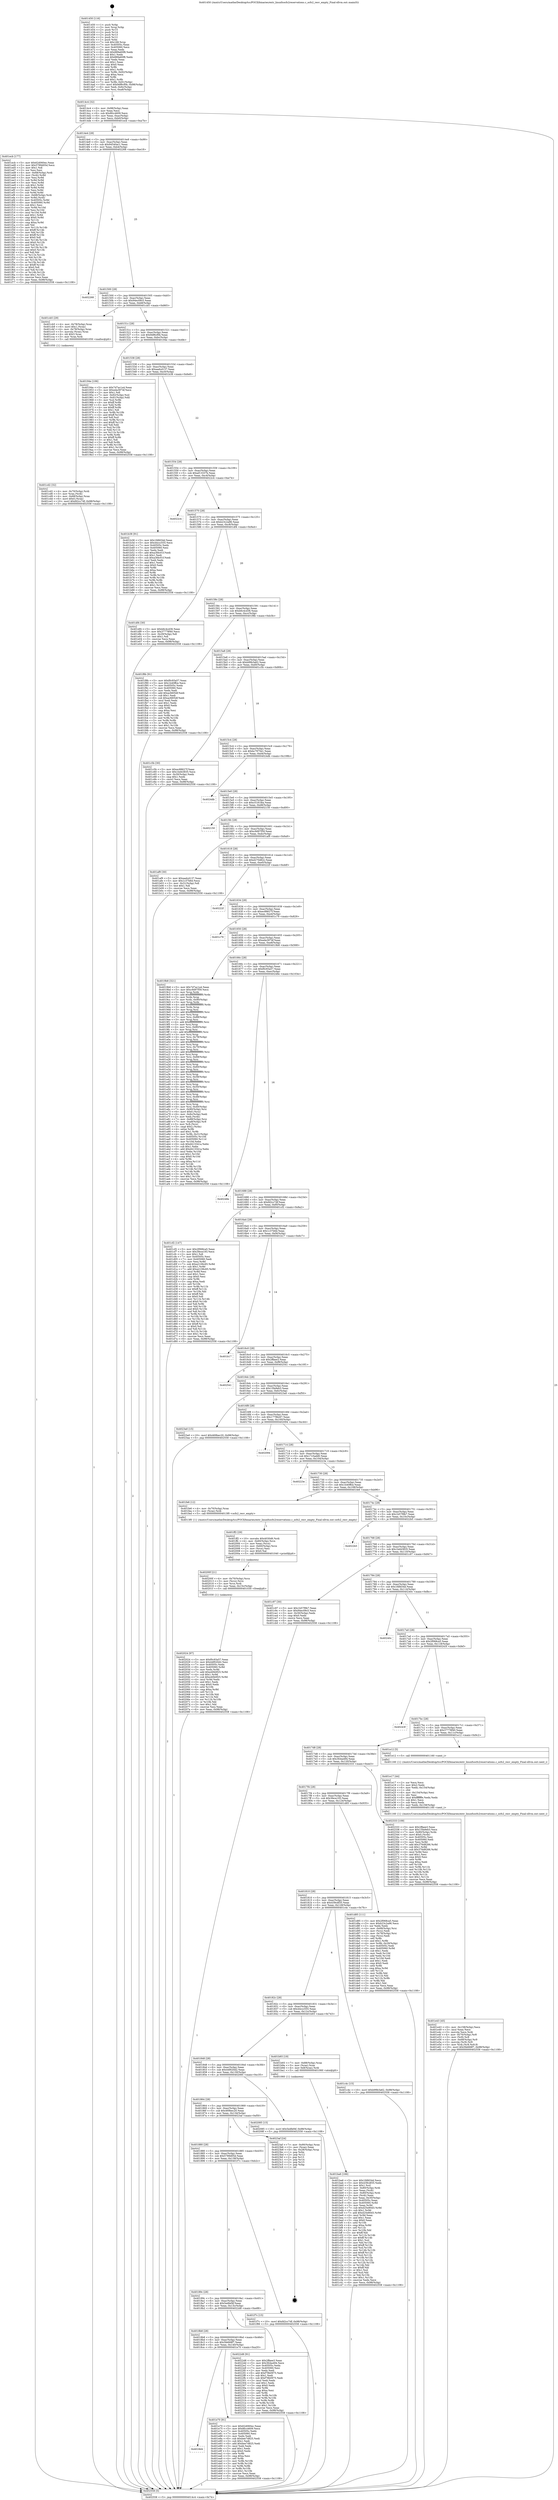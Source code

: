 digraph "0x401450" {
  label = "0x401450 (/mnt/c/Users/mathe/Desktop/tcc/POCII/binaries/extr_linuxfsocfs2reservations.c_ocfs2_resv_empty_Final-ollvm.out::main(0))"
  labelloc = "t"
  node[shape=record]

  Entry [label="",width=0.3,height=0.3,shape=circle,fillcolor=black,style=filled]
  "0x4014c4" [label="{
     0x4014c4 [32]\l
     | [instrs]\l
     &nbsp;&nbsp;0x4014c4 \<+6\>: mov -0x98(%rbp),%eax\l
     &nbsp;&nbsp;0x4014ca \<+2\>: mov %eax,%ecx\l
     &nbsp;&nbsp;0x4014cc \<+6\>: sub $0x8fcc4609,%ecx\l
     &nbsp;&nbsp;0x4014d2 \<+6\>: mov %eax,-0xac(%rbp)\l
     &nbsp;&nbsp;0x4014d8 \<+6\>: mov %ecx,-0xb0(%rbp)\l
     &nbsp;&nbsp;0x4014de \<+6\>: je 0000000000401ecb \<main+0xa7b\>\l
  }"]
  "0x401ecb" [label="{
     0x401ecb [177]\l
     | [instrs]\l
     &nbsp;&nbsp;0x401ecb \<+5\>: mov $0x62d060ec,%eax\l
     &nbsp;&nbsp;0x401ed0 \<+5\>: mov $0x5789d05d,%ecx\l
     &nbsp;&nbsp;0x401ed5 \<+2\>: mov $0x1,%dl\l
     &nbsp;&nbsp;0x401ed7 \<+2\>: xor %esi,%esi\l
     &nbsp;&nbsp;0x401ed9 \<+4\>: mov -0x68(%rbp),%rdi\l
     &nbsp;&nbsp;0x401edd \<+3\>: mov (%rdi),%r8d\l
     &nbsp;&nbsp;0x401ee0 \<+3\>: mov %esi,%r9d\l
     &nbsp;&nbsp;0x401ee3 \<+3\>: sub %r8d,%r9d\l
     &nbsp;&nbsp;0x401ee6 \<+3\>: mov %esi,%r8d\l
     &nbsp;&nbsp;0x401ee9 \<+4\>: sub $0x1,%r8d\l
     &nbsp;&nbsp;0x401eed \<+3\>: add %r8d,%r9d\l
     &nbsp;&nbsp;0x401ef0 \<+3\>: mov %esi,%r8d\l
     &nbsp;&nbsp;0x401ef3 \<+3\>: sub %r9d,%r8d\l
     &nbsp;&nbsp;0x401ef6 \<+4\>: mov -0x68(%rbp),%rdi\l
     &nbsp;&nbsp;0x401efa \<+3\>: mov %r8d,(%rdi)\l
     &nbsp;&nbsp;0x401efd \<+8\>: mov 0x40505c,%r8d\l
     &nbsp;&nbsp;0x401f05 \<+8\>: mov 0x405060,%r9d\l
     &nbsp;&nbsp;0x401f0d \<+3\>: sub $0x1,%esi\l
     &nbsp;&nbsp;0x401f10 \<+3\>: mov %r8d,%r10d\l
     &nbsp;&nbsp;0x401f13 \<+3\>: add %esi,%r10d\l
     &nbsp;&nbsp;0x401f16 \<+4\>: imul %r10d,%r8d\l
     &nbsp;&nbsp;0x401f1a \<+4\>: and $0x1,%r8d\l
     &nbsp;&nbsp;0x401f1e \<+4\>: cmp $0x0,%r8d\l
     &nbsp;&nbsp;0x401f22 \<+4\>: sete %r11b\l
     &nbsp;&nbsp;0x401f26 \<+4\>: cmp $0xa,%r9d\l
     &nbsp;&nbsp;0x401f2a \<+3\>: setl %bl\l
     &nbsp;&nbsp;0x401f2d \<+3\>: mov %r11b,%r14b\l
     &nbsp;&nbsp;0x401f30 \<+4\>: xor $0xff,%r14b\l
     &nbsp;&nbsp;0x401f34 \<+3\>: mov %bl,%r15b\l
     &nbsp;&nbsp;0x401f37 \<+4\>: xor $0xff,%r15b\l
     &nbsp;&nbsp;0x401f3b \<+3\>: xor $0x0,%dl\l
     &nbsp;&nbsp;0x401f3e \<+3\>: mov %r14b,%r12b\l
     &nbsp;&nbsp;0x401f41 \<+4\>: and $0x0,%r12b\l
     &nbsp;&nbsp;0x401f45 \<+3\>: and %dl,%r11b\l
     &nbsp;&nbsp;0x401f48 \<+3\>: mov %r15b,%r13b\l
     &nbsp;&nbsp;0x401f4b \<+4\>: and $0x0,%r13b\l
     &nbsp;&nbsp;0x401f4f \<+2\>: and %dl,%bl\l
     &nbsp;&nbsp;0x401f51 \<+3\>: or %r11b,%r12b\l
     &nbsp;&nbsp;0x401f54 \<+3\>: or %bl,%r13b\l
     &nbsp;&nbsp;0x401f57 \<+3\>: xor %r13b,%r12b\l
     &nbsp;&nbsp;0x401f5a \<+3\>: or %r15b,%r14b\l
     &nbsp;&nbsp;0x401f5d \<+4\>: xor $0xff,%r14b\l
     &nbsp;&nbsp;0x401f61 \<+3\>: or $0x0,%dl\l
     &nbsp;&nbsp;0x401f64 \<+3\>: and %dl,%r14b\l
     &nbsp;&nbsp;0x401f67 \<+3\>: or %r14b,%r12b\l
     &nbsp;&nbsp;0x401f6a \<+4\>: test $0x1,%r12b\l
     &nbsp;&nbsp;0x401f6e \<+3\>: cmovne %ecx,%eax\l
     &nbsp;&nbsp;0x401f71 \<+6\>: mov %eax,-0x98(%rbp)\l
     &nbsp;&nbsp;0x401f77 \<+5\>: jmp 0000000000402558 \<main+0x1108\>\l
  }"]
  "0x4014e4" [label="{
     0x4014e4 [28]\l
     | [instrs]\l
     &nbsp;&nbsp;0x4014e4 \<+5\>: jmp 00000000004014e9 \<main+0x99\>\l
     &nbsp;&nbsp;0x4014e9 \<+6\>: mov -0xac(%rbp),%eax\l
     &nbsp;&nbsp;0x4014ef \<+5\>: sub $0x94540ac1,%eax\l
     &nbsp;&nbsp;0x4014f4 \<+6\>: mov %eax,-0xb4(%rbp)\l
     &nbsp;&nbsp;0x4014fa \<+6\>: je 0000000000402268 \<main+0xe18\>\l
  }"]
  Exit [label="",width=0.3,height=0.3,shape=circle,fillcolor=black,style=filled,peripheries=2]
  "0x402268" [label="{
     0x402268\l
  }", style=dashed]
  "0x401500" [label="{
     0x401500 [28]\l
     | [instrs]\l
     &nbsp;&nbsp;0x401500 \<+5\>: jmp 0000000000401505 \<main+0xb5\>\l
     &nbsp;&nbsp;0x401505 \<+6\>: mov -0xac(%rbp),%eax\l
     &nbsp;&nbsp;0x40150b \<+5\>: sub $0x94ec09c5,%eax\l
     &nbsp;&nbsp;0x401510 \<+6\>: mov %eax,-0xb8(%rbp)\l
     &nbsp;&nbsp;0x401516 \<+6\>: je 0000000000401cb5 \<main+0x865\>\l
  }"]
  "0x402024" [label="{
     0x402024 [97]\l
     | [instrs]\l
     &nbsp;&nbsp;0x402024 \<+5\>: mov $0xf0c93a57,%eax\l
     &nbsp;&nbsp;0x402029 \<+5\>: mov $0x44f020d2,%esi\l
     &nbsp;&nbsp;0x40202e \<+7\>: mov 0x40505c,%edx\l
     &nbsp;&nbsp;0x402035 \<+8\>: mov 0x405060,%r8d\l
     &nbsp;&nbsp;0x40203d \<+3\>: mov %edx,%r9d\l
     &nbsp;&nbsp;0x402040 \<+7\>: add $0xe40b0f25,%r9d\l
     &nbsp;&nbsp;0x402047 \<+4\>: sub $0x1,%r9d\l
     &nbsp;&nbsp;0x40204b \<+7\>: sub $0xe40b0f25,%r9d\l
     &nbsp;&nbsp;0x402052 \<+4\>: imul %r9d,%edx\l
     &nbsp;&nbsp;0x402056 \<+3\>: and $0x1,%edx\l
     &nbsp;&nbsp;0x402059 \<+3\>: cmp $0x0,%edx\l
     &nbsp;&nbsp;0x40205c \<+4\>: sete %r10b\l
     &nbsp;&nbsp;0x402060 \<+4\>: cmp $0xa,%r8d\l
     &nbsp;&nbsp;0x402064 \<+4\>: setl %r11b\l
     &nbsp;&nbsp;0x402068 \<+3\>: mov %r10b,%bl\l
     &nbsp;&nbsp;0x40206b \<+3\>: and %r11b,%bl\l
     &nbsp;&nbsp;0x40206e \<+3\>: xor %r11b,%r10b\l
     &nbsp;&nbsp;0x402071 \<+3\>: or %r10b,%bl\l
     &nbsp;&nbsp;0x402074 \<+3\>: test $0x1,%bl\l
     &nbsp;&nbsp;0x402077 \<+3\>: cmovne %esi,%eax\l
     &nbsp;&nbsp;0x40207a \<+6\>: mov %eax,-0x98(%rbp)\l
     &nbsp;&nbsp;0x402080 \<+5\>: jmp 0000000000402558 \<main+0x1108\>\l
  }"]
  "0x401cb5" [label="{
     0x401cb5 [29]\l
     | [instrs]\l
     &nbsp;&nbsp;0x401cb5 \<+4\>: mov -0x78(%rbp),%rax\l
     &nbsp;&nbsp;0x401cb9 \<+6\>: movl $0x1,(%rax)\l
     &nbsp;&nbsp;0x401cbf \<+4\>: mov -0x78(%rbp),%rax\l
     &nbsp;&nbsp;0x401cc3 \<+3\>: movslq (%rax),%rax\l
     &nbsp;&nbsp;0x401cc6 \<+4\>: shl $0x3,%rax\l
     &nbsp;&nbsp;0x401cca \<+3\>: mov %rax,%rdi\l
     &nbsp;&nbsp;0x401ccd \<+5\>: call 0000000000401050 \<malloc@plt\>\l
     | [calls]\l
     &nbsp;&nbsp;0x401050 \{1\} (unknown)\l
  }"]
  "0x40151c" [label="{
     0x40151c [28]\l
     | [instrs]\l
     &nbsp;&nbsp;0x40151c \<+5\>: jmp 0000000000401521 \<main+0xd1\>\l
     &nbsp;&nbsp;0x401521 \<+6\>: mov -0xac(%rbp),%eax\l
     &nbsp;&nbsp;0x401527 \<+5\>: sub $0x9df6cf0b,%eax\l
     &nbsp;&nbsp;0x40152c \<+6\>: mov %eax,-0xbc(%rbp)\l
     &nbsp;&nbsp;0x401532 \<+6\>: je 000000000040194e \<main+0x4fe\>\l
  }"]
  "0x40200f" [label="{
     0x40200f [21]\l
     | [instrs]\l
     &nbsp;&nbsp;0x40200f \<+4\>: mov -0x70(%rbp),%rcx\l
     &nbsp;&nbsp;0x402013 \<+3\>: mov (%rcx),%rcx\l
     &nbsp;&nbsp;0x402016 \<+3\>: mov %rcx,%rdi\l
     &nbsp;&nbsp;0x402019 \<+6\>: mov %eax,-0x15c(%rbp)\l
     &nbsp;&nbsp;0x40201f \<+5\>: call 0000000000401030 \<free@plt\>\l
     | [calls]\l
     &nbsp;&nbsp;0x401030 \{1\} (unknown)\l
  }"]
  "0x40194e" [label="{
     0x40194e [106]\l
     | [instrs]\l
     &nbsp;&nbsp;0x40194e \<+5\>: mov $0x7d7ac1a4,%eax\l
     &nbsp;&nbsp;0x401953 \<+5\>: mov $0xeda3974f,%ecx\l
     &nbsp;&nbsp;0x401958 \<+2\>: mov $0x1,%dl\l
     &nbsp;&nbsp;0x40195a \<+7\>: mov -0x92(%rbp),%sil\l
     &nbsp;&nbsp;0x401961 \<+7\>: mov -0x91(%rbp),%dil\l
     &nbsp;&nbsp;0x401968 \<+3\>: mov %sil,%r8b\l
     &nbsp;&nbsp;0x40196b \<+4\>: xor $0xff,%r8b\l
     &nbsp;&nbsp;0x40196f \<+3\>: mov %dil,%r9b\l
     &nbsp;&nbsp;0x401972 \<+4\>: xor $0xff,%r9b\l
     &nbsp;&nbsp;0x401976 \<+3\>: xor $0x1,%dl\l
     &nbsp;&nbsp;0x401979 \<+3\>: mov %r8b,%r10b\l
     &nbsp;&nbsp;0x40197c \<+4\>: and $0xff,%r10b\l
     &nbsp;&nbsp;0x401980 \<+3\>: and %dl,%sil\l
     &nbsp;&nbsp;0x401983 \<+3\>: mov %r9b,%r11b\l
     &nbsp;&nbsp;0x401986 \<+4\>: and $0xff,%r11b\l
     &nbsp;&nbsp;0x40198a \<+3\>: and %dl,%dil\l
     &nbsp;&nbsp;0x40198d \<+3\>: or %sil,%r10b\l
     &nbsp;&nbsp;0x401990 \<+3\>: or %dil,%r11b\l
     &nbsp;&nbsp;0x401993 \<+3\>: xor %r11b,%r10b\l
     &nbsp;&nbsp;0x401996 \<+3\>: or %r9b,%r8b\l
     &nbsp;&nbsp;0x401999 \<+4\>: xor $0xff,%r8b\l
     &nbsp;&nbsp;0x40199d \<+3\>: or $0x1,%dl\l
     &nbsp;&nbsp;0x4019a0 \<+3\>: and %dl,%r8b\l
     &nbsp;&nbsp;0x4019a3 \<+3\>: or %r8b,%r10b\l
     &nbsp;&nbsp;0x4019a6 \<+4\>: test $0x1,%r10b\l
     &nbsp;&nbsp;0x4019aa \<+3\>: cmovne %ecx,%eax\l
     &nbsp;&nbsp;0x4019ad \<+6\>: mov %eax,-0x98(%rbp)\l
     &nbsp;&nbsp;0x4019b3 \<+5\>: jmp 0000000000402558 \<main+0x1108\>\l
  }"]
  "0x401538" [label="{
     0x401538 [28]\l
     | [instrs]\l
     &nbsp;&nbsp;0x401538 \<+5\>: jmp 000000000040153d \<main+0xed\>\l
     &nbsp;&nbsp;0x40153d \<+6\>: mov -0xac(%rbp),%eax\l
     &nbsp;&nbsp;0x401543 \<+5\>: sub $0xaadcd137,%eax\l
     &nbsp;&nbsp;0x401548 \<+6\>: mov %eax,-0xc0(%rbp)\l
     &nbsp;&nbsp;0x40154e \<+6\>: je 0000000000401b38 \<main+0x6e8\>\l
  }"]
  "0x402558" [label="{
     0x402558 [5]\l
     | [instrs]\l
     &nbsp;&nbsp;0x402558 \<+5\>: jmp 00000000004014c4 \<main+0x74\>\l
  }"]
  "0x401450" [label="{
     0x401450 [116]\l
     | [instrs]\l
     &nbsp;&nbsp;0x401450 \<+1\>: push %rbp\l
     &nbsp;&nbsp;0x401451 \<+3\>: mov %rsp,%rbp\l
     &nbsp;&nbsp;0x401454 \<+2\>: push %r15\l
     &nbsp;&nbsp;0x401456 \<+2\>: push %r14\l
     &nbsp;&nbsp;0x401458 \<+2\>: push %r13\l
     &nbsp;&nbsp;0x40145a \<+2\>: push %r12\l
     &nbsp;&nbsp;0x40145c \<+1\>: push %rbx\l
     &nbsp;&nbsp;0x40145d \<+7\>: sub $0x168,%rsp\l
     &nbsp;&nbsp;0x401464 \<+7\>: mov 0x40505c,%eax\l
     &nbsp;&nbsp;0x40146b \<+7\>: mov 0x405060,%ecx\l
     &nbsp;&nbsp;0x401472 \<+2\>: mov %eax,%edx\l
     &nbsp;&nbsp;0x401474 \<+6\>: add $0x889a60f8,%edx\l
     &nbsp;&nbsp;0x40147a \<+3\>: sub $0x1,%edx\l
     &nbsp;&nbsp;0x40147d \<+6\>: sub $0x889a60f8,%edx\l
     &nbsp;&nbsp;0x401483 \<+3\>: imul %edx,%eax\l
     &nbsp;&nbsp;0x401486 \<+3\>: and $0x1,%eax\l
     &nbsp;&nbsp;0x401489 \<+3\>: cmp $0x0,%eax\l
     &nbsp;&nbsp;0x40148c \<+4\>: sete %r8b\l
     &nbsp;&nbsp;0x401490 \<+4\>: and $0x1,%r8b\l
     &nbsp;&nbsp;0x401494 \<+7\>: mov %r8b,-0x92(%rbp)\l
     &nbsp;&nbsp;0x40149b \<+3\>: cmp $0xa,%ecx\l
     &nbsp;&nbsp;0x40149e \<+4\>: setl %r8b\l
     &nbsp;&nbsp;0x4014a2 \<+4\>: and $0x1,%r8b\l
     &nbsp;&nbsp;0x4014a6 \<+7\>: mov %r8b,-0x91(%rbp)\l
     &nbsp;&nbsp;0x4014ad \<+10\>: movl $0x9df6cf0b,-0x98(%rbp)\l
     &nbsp;&nbsp;0x4014b7 \<+6\>: mov %edi,-0x9c(%rbp)\l
     &nbsp;&nbsp;0x4014bd \<+7\>: mov %rsi,-0xa8(%rbp)\l
  }"]
  "0x401ff2" [label="{
     0x401ff2 [29]\l
     | [instrs]\l
     &nbsp;&nbsp;0x401ff2 \<+10\>: movabs $0x4030d6,%rdi\l
     &nbsp;&nbsp;0x401ffc \<+4\>: mov -0x60(%rbp),%rcx\l
     &nbsp;&nbsp;0x402000 \<+2\>: mov %eax,(%rcx)\l
     &nbsp;&nbsp;0x402002 \<+4\>: mov -0x60(%rbp),%rcx\l
     &nbsp;&nbsp;0x402006 \<+2\>: mov (%rcx),%esi\l
     &nbsp;&nbsp;0x402008 \<+2\>: mov $0x0,%al\l
     &nbsp;&nbsp;0x40200a \<+5\>: call 0000000000401040 \<printf@plt\>\l
     | [calls]\l
     &nbsp;&nbsp;0x401040 \{1\} (unknown)\l
  }"]
  "0x401b38" [label="{
     0x401b38 [91]\l
     | [instrs]\l
     &nbsp;&nbsp;0x401b38 \<+5\>: mov $0x1fdfd34d,%eax\l
     &nbsp;&nbsp;0x401b3d \<+5\>: mov $0x44ccc555,%ecx\l
     &nbsp;&nbsp;0x401b42 \<+7\>: mov 0x40505c,%edx\l
     &nbsp;&nbsp;0x401b49 \<+7\>: mov 0x405060,%esi\l
     &nbsp;&nbsp;0x401b50 \<+2\>: mov %edx,%edi\l
     &nbsp;&nbsp;0x401b52 \<+6\>: add $0xa3fdc01f,%edi\l
     &nbsp;&nbsp;0x401b58 \<+3\>: sub $0x1,%edi\l
     &nbsp;&nbsp;0x401b5b \<+6\>: sub $0xa3fdc01f,%edi\l
     &nbsp;&nbsp;0x401b61 \<+3\>: imul %edi,%edx\l
     &nbsp;&nbsp;0x401b64 \<+3\>: and $0x1,%edx\l
     &nbsp;&nbsp;0x401b67 \<+3\>: cmp $0x0,%edx\l
     &nbsp;&nbsp;0x401b6a \<+4\>: sete %r8b\l
     &nbsp;&nbsp;0x401b6e \<+3\>: cmp $0xa,%esi\l
     &nbsp;&nbsp;0x401b71 \<+4\>: setl %r9b\l
     &nbsp;&nbsp;0x401b75 \<+3\>: mov %r8b,%r10b\l
     &nbsp;&nbsp;0x401b78 \<+3\>: and %r9b,%r10b\l
     &nbsp;&nbsp;0x401b7b \<+3\>: xor %r9b,%r8b\l
     &nbsp;&nbsp;0x401b7e \<+3\>: or %r8b,%r10b\l
     &nbsp;&nbsp;0x401b81 \<+4\>: test $0x1,%r10b\l
     &nbsp;&nbsp;0x401b85 \<+3\>: cmovne %ecx,%eax\l
     &nbsp;&nbsp;0x401b88 \<+6\>: mov %eax,-0x98(%rbp)\l
     &nbsp;&nbsp;0x401b8e \<+5\>: jmp 0000000000402558 \<main+0x1108\>\l
  }"]
  "0x401554" [label="{
     0x401554 [28]\l
     | [instrs]\l
     &nbsp;&nbsp;0x401554 \<+5\>: jmp 0000000000401559 \<main+0x109\>\l
     &nbsp;&nbsp;0x401559 \<+6\>: mov -0xac(%rbp),%eax\l
     &nbsp;&nbsp;0x40155f \<+5\>: sub $0xaf13337b,%eax\l
     &nbsp;&nbsp;0x401564 \<+6\>: mov %eax,-0xc4(%rbp)\l
     &nbsp;&nbsp;0x40156a \<+6\>: je 00000000004022c4 \<main+0xe74\>\l
  }"]
  "0x4018d4" [label="{
     0x4018d4\l
  }", style=dashed]
  "0x4022c4" [label="{
     0x4022c4\l
  }", style=dashed]
  "0x401570" [label="{
     0x401570 [28]\l
     | [instrs]\l
     &nbsp;&nbsp;0x401570 \<+5\>: jmp 0000000000401575 \<main+0x125\>\l
     &nbsp;&nbsp;0x401575 \<+6\>: mov -0xac(%rbp),%eax\l
     &nbsp;&nbsp;0x40157b \<+5\>: sub $0xb23c2a96,%eax\l
     &nbsp;&nbsp;0x401580 \<+6\>: mov %eax,-0xc8(%rbp)\l
     &nbsp;&nbsp;0x401586 \<+6\>: je 0000000000401df4 \<main+0x9a4\>\l
  }"]
  "0x401e70" [label="{
     0x401e70 [91]\l
     | [instrs]\l
     &nbsp;&nbsp;0x401e70 \<+5\>: mov $0x62d060ec,%eax\l
     &nbsp;&nbsp;0x401e75 \<+5\>: mov $0x8fcc4609,%ecx\l
     &nbsp;&nbsp;0x401e7a \<+7\>: mov 0x40505c,%edx\l
     &nbsp;&nbsp;0x401e81 \<+7\>: mov 0x405060,%esi\l
     &nbsp;&nbsp;0x401e88 \<+2\>: mov %edx,%edi\l
     &nbsp;&nbsp;0x401e8a \<+6\>: sub $0xbee7d825,%edi\l
     &nbsp;&nbsp;0x401e90 \<+3\>: sub $0x1,%edi\l
     &nbsp;&nbsp;0x401e93 \<+6\>: add $0xbee7d825,%edi\l
     &nbsp;&nbsp;0x401e99 \<+3\>: imul %edi,%edx\l
     &nbsp;&nbsp;0x401e9c \<+3\>: and $0x1,%edx\l
     &nbsp;&nbsp;0x401e9f \<+3\>: cmp $0x0,%edx\l
     &nbsp;&nbsp;0x401ea2 \<+4\>: sete %r8b\l
     &nbsp;&nbsp;0x401ea6 \<+3\>: cmp $0xa,%esi\l
     &nbsp;&nbsp;0x401ea9 \<+4\>: setl %r9b\l
     &nbsp;&nbsp;0x401ead \<+3\>: mov %r8b,%r10b\l
     &nbsp;&nbsp;0x401eb0 \<+3\>: and %r9b,%r10b\l
     &nbsp;&nbsp;0x401eb3 \<+3\>: xor %r9b,%r8b\l
     &nbsp;&nbsp;0x401eb6 \<+3\>: or %r8b,%r10b\l
     &nbsp;&nbsp;0x401eb9 \<+4\>: test $0x1,%r10b\l
     &nbsp;&nbsp;0x401ebd \<+3\>: cmovne %ecx,%eax\l
     &nbsp;&nbsp;0x401ec0 \<+6\>: mov %eax,-0x98(%rbp)\l
     &nbsp;&nbsp;0x401ec6 \<+5\>: jmp 0000000000402558 \<main+0x1108\>\l
  }"]
  "0x401df4" [label="{
     0x401df4 [30]\l
     | [instrs]\l
     &nbsp;&nbsp;0x401df4 \<+5\>: mov $0xb6c4cd36,%eax\l
     &nbsp;&nbsp;0x401df9 \<+5\>: mov $0x37778f40,%ecx\l
     &nbsp;&nbsp;0x401dfe \<+3\>: mov -0x29(%rbp),%dl\l
     &nbsp;&nbsp;0x401e01 \<+3\>: test $0x1,%dl\l
     &nbsp;&nbsp;0x401e04 \<+3\>: cmovne %ecx,%eax\l
     &nbsp;&nbsp;0x401e07 \<+6\>: mov %eax,-0x98(%rbp)\l
     &nbsp;&nbsp;0x401e0d \<+5\>: jmp 0000000000402558 \<main+0x1108\>\l
  }"]
  "0x40158c" [label="{
     0x40158c [28]\l
     | [instrs]\l
     &nbsp;&nbsp;0x40158c \<+5\>: jmp 0000000000401591 \<main+0x141\>\l
     &nbsp;&nbsp;0x401591 \<+6\>: mov -0xac(%rbp),%eax\l
     &nbsp;&nbsp;0x401597 \<+5\>: sub $0xb6c4cd36,%eax\l
     &nbsp;&nbsp;0x40159c \<+6\>: mov %eax,-0xcc(%rbp)\l
     &nbsp;&nbsp;0x4015a2 \<+6\>: je 0000000000401f8b \<main+0xb3b\>\l
  }"]
  "0x4018b8" [label="{
     0x4018b8 [28]\l
     | [instrs]\l
     &nbsp;&nbsp;0x4018b8 \<+5\>: jmp 00000000004018bd \<main+0x46d\>\l
     &nbsp;&nbsp;0x4018bd \<+6\>: mov -0xac(%rbp),%eax\l
     &nbsp;&nbsp;0x4018c3 \<+5\>: sub $0x5fe668f7,%eax\l
     &nbsp;&nbsp;0x4018c8 \<+6\>: mov %eax,-0x140(%rbp)\l
     &nbsp;&nbsp;0x4018ce \<+6\>: je 0000000000401e70 \<main+0xa20\>\l
  }"]
  "0x401f8b" [label="{
     0x401f8b [91]\l
     | [instrs]\l
     &nbsp;&nbsp;0x401f8b \<+5\>: mov $0xf0c93a57,%eax\l
     &nbsp;&nbsp;0x401f90 \<+5\>: mov $0x1b40ffce,%ecx\l
     &nbsp;&nbsp;0x401f95 \<+7\>: mov 0x40505c,%edx\l
     &nbsp;&nbsp;0x401f9c \<+7\>: mov 0x405060,%esi\l
     &nbsp;&nbsp;0x401fa3 \<+2\>: mov %edx,%edi\l
     &nbsp;&nbsp;0x401fa5 \<+6\>: add $0xacfd05df,%edi\l
     &nbsp;&nbsp;0x401fab \<+3\>: sub $0x1,%edi\l
     &nbsp;&nbsp;0x401fae \<+6\>: sub $0xacfd05df,%edi\l
     &nbsp;&nbsp;0x401fb4 \<+3\>: imul %edi,%edx\l
     &nbsp;&nbsp;0x401fb7 \<+3\>: and $0x1,%edx\l
     &nbsp;&nbsp;0x401fba \<+3\>: cmp $0x0,%edx\l
     &nbsp;&nbsp;0x401fbd \<+4\>: sete %r8b\l
     &nbsp;&nbsp;0x401fc1 \<+3\>: cmp $0xa,%esi\l
     &nbsp;&nbsp;0x401fc4 \<+4\>: setl %r9b\l
     &nbsp;&nbsp;0x401fc8 \<+3\>: mov %r8b,%r10b\l
     &nbsp;&nbsp;0x401fcb \<+3\>: and %r9b,%r10b\l
     &nbsp;&nbsp;0x401fce \<+3\>: xor %r9b,%r8b\l
     &nbsp;&nbsp;0x401fd1 \<+3\>: or %r8b,%r10b\l
     &nbsp;&nbsp;0x401fd4 \<+4\>: test $0x1,%r10b\l
     &nbsp;&nbsp;0x401fd8 \<+3\>: cmovne %ecx,%eax\l
     &nbsp;&nbsp;0x401fdb \<+6\>: mov %eax,-0x98(%rbp)\l
     &nbsp;&nbsp;0x401fe1 \<+5\>: jmp 0000000000402558 \<main+0x1108\>\l
  }"]
  "0x4015a8" [label="{
     0x4015a8 [28]\l
     | [instrs]\l
     &nbsp;&nbsp;0x4015a8 \<+5\>: jmp 00000000004015ad \<main+0x15d\>\l
     &nbsp;&nbsp;0x4015ad \<+6\>: mov -0xac(%rbp),%eax\l
     &nbsp;&nbsp;0x4015b3 \<+5\>: sub $0xb99b3a62,%eax\l
     &nbsp;&nbsp;0x4015b8 \<+6\>: mov %eax,-0xd0(%rbp)\l
     &nbsp;&nbsp;0x4015be \<+6\>: je 0000000000401c5b \<main+0x80b\>\l
  }"]
  "0x4022d8" [label="{
     0x4022d8 [91]\l
     | [instrs]\l
     &nbsp;&nbsp;0x4022d8 \<+5\>: mov $0x2ffaee3,%eax\l
     &nbsp;&nbsp;0x4022dd \<+5\>: mov $0x3fcba494,%ecx\l
     &nbsp;&nbsp;0x4022e2 \<+7\>: mov 0x40505c,%edx\l
     &nbsp;&nbsp;0x4022e9 \<+7\>: mov 0x405060,%esi\l
     &nbsp;&nbsp;0x4022f0 \<+2\>: mov %edx,%edi\l
     &nbsp;&nbsp;0x4022f2 \<+6\>: add $0xf78b0975,%edi\l
     &nbsp;&nbsp;0x4022f8 \<+3\>: sub $0x1,%edi\l
     &nbsp;&nbsp;0x4022fb \<+6\>: sub $0xf78b0975,%edi\l
     &nbsp;&nbsp;0x402301 \<+3\>: imul %edi,%edx\l
     &nbsp;&nbsp;0x402304 \<+3\>: and $0x1,%edx\l
     &nbsp;&nbsp;0x402307 \<+3\>: cmp $0x0,%edx\l
     &nbsp;&nbsp;0x40230a \<+4\>: sete %r8b\l
     &nbsp;&nbsp;0x40230e \<+3\>: cmp $0xa,%esi\l
     &nbsp;&nbsp;0x402311 \<+4\>: setl %r9b\l
     &nbsp;&nbsp;0x402315 \<+3\>: mov %r8b,%r10b\l
     &nbsp;&nbsp;0x402318 \<+3\>: and %r9b,%r10b\l
     &nbsp;&nbsp;0x40231b \<+3\>: xor %r9b,%r8b\l
     &nbsp;&nbsp;0x40231e \<+3\>: or %r8b,%r10b\l
     &nbsp;&nbsp;0x402321 \<+4\>: test $0x1,%r10b\l
     &nbsp;&nbsp;0x402325 \<+3\>: cmovne %ecx,%eax\l
     &nbsp;&nbsp;0x402328 \<+6\>: mov %eax,-0x98(%rbp)\l
     &nbsp;&nbsp;0x40232e \<+5\>: jmp 0000000000402558 \<main+0x1108\>\l
  }"]
  "0x401c5b" [label="{
     0x401c5b [30]\l
     | [instrs]\l
     &nbsp;&nbsp;0x401c5b \<+5\>: mov $0xec88627f,%eax\l
     &nbsp;&nbsp;0x401c60 \<+5\>: mov $0x1bd43835,%ecx\l
     &nbsp;&nbsp;0x401c65 \<+3\>: mov -0x30(%rbp),%edx\l
     &nbsp;&nbsp;0x401c68 \<+3\>: cmp $0x1,%edx\l
     &nbsp;&nbsp;0x401c6b \<+3\>: cmovl %ecx,%eax\l
     &nbsp;&nbsp;0x401c6e \<+6\>: mov %eax,-0x98(%rbp)\l
     &nbsp;&nbsp;0x401c74 \<+5\>: jmp 0000000000402558 \<main+0x1108\>\l
  }"]
  "0x4015c4" [label="{
     0x4015c4 [28]\l
     | [instrs]\l
     &nbsp;&nbsp;0x4015c4 \<+5\>: jmp 00000000004015c9 \<main+0x179\>\l
     &nbsp;&nbsp;0x4015c9 \<+6\>: mov -0xac(%rbp),%eax\l
     &nbsp;&nbsp;0x4015cf \<+5\>: sub $0xbc7975e1,%eax\l
     &nbsp;&nbsp;0x4015d4 \<+6\>: mov %eax,-0xd4(%rbp)\l
     &nbsp;&nbsp;0x4015da \<+6\>: je 00000000004024db \<main+0x108b\>\l
  }"]
  "0x40189c" [label="{
     0x40189c [28]\l
     | [instrs]\l
     &nbsp;&nbsp;0x40189c \<+5\>: jmp 00000000004018a1 \<main+0x451\>\l
     &nbsp;&nbsp;0x4018a1 \<+6\>: mov -0xac(%rbp),%eax\l
     &nbsp;&nbsp;0x4018a7 \<+5\>: sub $0x5edfef4f,%eax\l
     &nbsp;&nbsp;0x4018ac \<+6\>: mov %eax,-0x13c(%rbp)\l
     &nbsp;&nbsp;0x4018b2 \<+6\>: je 00000000004022d8 \<main+0xe88\>\l
  }"]
  "0x4024db" [label="{
     0x4024db\l
  }", style=dashed]
  "0x4015e0" [label="{
     0x4015e0 [28]\l
     | [instrs]\l
     &nbsp;&nbsp;0x4015e0 \<+5\>: jmp 00000000004015e5 \<main+0x195\>\l
     &nbsp;&nbsp;0x4015e5 \<+6\>: mov -0xac(%rbp),%eax\l
     &nbsp;&nbsp;0x4015eb \<+5\>: sub $0xc5181fea,%eax\l
     &nbsp;&nbsp;0x4015f0 \<+6\>: mov %eax,-0xd8(%rbp)\l
     &nbsp;&nbsp;0x4015f6 \<+6\>: je 0000000000402150 \<main+0xd00\>\l
  }"]
  "0x401f7c" [label="{
     0x401f7c [15]\l
     | [instrs]\l
     &nbsp;&nbsp;0x401f7c \<+10\>: movl $0xfd2cc7df,-0x98(%rbp)\l
     &nbsp;&nbsp;0x401f86 \<+5\>: jmp 0000000000402558 \<main+0x1108\>\l
  }"]
  "0x402150" [label="{
     0x402150\l
  }", style=dashed]
  "0x4015fc" [label="{
     0x4015fc [28]\l
     | [instrs]\l
     &nbsp;&nbsp;0x4015fc \<+5\>: jmp 0000000000401601 \<main+0x1b1\>\l
     &nbsp;&nbsp;0x401601 \<+6\>: mov -0xac(%rbp),%eax\l
     &nbsp;&nbsp;0x401607 \<+5\>: sub $0xc9d97f59,%eax\l
     &nbsp;&nbsp;0x40160c \<+6\>: mov %eax,-0xdc(%rbp)\l
     &nbsp;&nbsp;0x401612 \<+6\>: je 0000000000401af9 \<main+0x6a9\>\l
  }"]
  "0x401880" [label="{
     0x401880 [28]\l
     | [instrs]\l
     &nbsp;&nbsp;0x401880 \<+5\>: jmp 0000000000401885 \<main+0x435\>\l
     &nbsp;&nbsp;0x401885 \<+6\>: mov -0xac(%rbp),%eax\l
     &nbsp;&nbsp;0x40188b \<+5\>: sub $0x5789d05d,%eax\l
     &nbsp;&nbsp;0x401890 \<+6\>: mov %eax,-0x138(%rbp)\l
     &nbsp;&nbsp;0x401896 \<+6\>: je 0000000000401f7c \<main+0xb2c\>\l
  }"]
  "0x401af9" [label="{
     0x401af9 [30]\l
     | [instrs]\l
     &nbsp;&nbsp;0x401af9 \<+5\>: mov $0xaadcd137,%eax\l
     &nbsp;&nbsp;0x401afe \<+5\>: mov $0x1c37b6d,%ecx\l
     &nbsp;&nbsp;0x401b03 \<+3\>: mov -0x31(%rbp),%dl\l
     &nbsp;&nbsp;0x401b06 \<+3\>: test $0x1,%dl\l
     &nbsp;&nbsp;0x401b09 \<+3\>: cmovne %ecx,%eax\l
     &nbsp;&nbsp;0x401b0c \<+6\>: mov %eax,-0x98(%rbp)\l
     &nbsp;&nbsp;0x401b12 \<+5\>: jmp 0000000000402558 \<main+0x1108\>\l
  }"]
  "0x401618" [label="{
     0x401618 [28]\l
     | [instrs]\l
     &nbsp;&nbsp;0x401618 \<+5\>: jmp 000000000040161d \<main+0x1cd\>\l
     &nbsp;&nbsp;0x40161d \<+6\>: mov -0xac(%rbp),%eax\l
     &nbsp;&nbsp;0x401623 \<+5\>: sub $0xd270d62c,%eax\l
     &nbsp;&nbsp;0x401628 \<+6\>: mov %eax,-0xe0(%rbp)\l
     &nbsp;&nbsp;0x40162e \<+6\>: je 000000000040222f \<main+0xddf\>\l
  }"]
  "0x4023af" [label="{
     0x4023af [24]\l
     | [instrs]\l
     &nbsp;&nbsp;0x4023af \<+7\>: mov -0x90(%rbp),%rax\l
     &nbsp;&nbsp;0x4023b6 \<+2\>: mov (%rax),%eax\l
     &nbsp;&nbsp;0x4023b8 \<+4\>: lea -0x28(%rbp),%rsp\l
     &nbsp;&nbsp;0x4023bc \<+1\>: pop %rbx\l
     &nbsp;&nbsp;0x4023bd \<+2\>: pop %r12\l
     &nbsp;&nbsp;0x4023bf \<+2\>: pop %r13\l
     &nbsp;&nbsp;0x4023c1 \<+2\>: pop %r14\l
     &nbsp;&nbsp;0x4023c3 \<+2\>: pop %r15\l
     &nbsp;&nbsp;0x4023c5 \<+1\>: pop %rbp\l
     &nbsp;&nbsp;0x4023c6 \<+1\>: ret\l
  }"]
  "0x40222f" [label="{
     0x40222f\l
  }", style=dashed]
  "0x401634" [label="{
     0x401634 [28]\l
     | [instrs]\l
     &nbsp;&nbsp;0x401634 \<+5\>: jmp 0000000000401639 \<main+0x1e9\>\l
     &nbsp;&nbsp;0x401639 \<+6\>: mov -0xac(%rbp),%eax\l
     &nbsp;&nbsp;0x40163f \<+5\>: sub $0xec88627f,%eax\l
     &nbsp;&nbsp;0x401644 \<+6\>: mov %eax,-0xe4(%rbp)\l
     &nbsp;&nbsp;0x40164a \<+6\>: je 0000000000401c79 \<main+0x829\>\l
  }"]
  "0x401864" [label="{
     0x401864 [28]\l
     | [instrs]\l
     &nbsp;&nbsp;0x401864 \<+5\>: jmp 0000000000401869 \<main+0x419\>\l
     &nbsp;&nbsp;0x401869 \<+6\>: mov -0xac(%rbp),%eax\l
     &nbsp;&nbsp;0x40186f \<+5\>: sub $0x469bec20,%eax\l
     &nbsp;&nbsp;0x401874 \<+6\>: mov %eax,-0x134(%rbp)\l
     &nbsp;&nbsp;0x40187a \<+6\>: je 00000000004023af \<main+0xf5f\>\l
  }"]
  "0x401c79" [label="{
     0x401c79\l
  }", style=dashed]
  "0x401650" [label="{
     0x401650 [28]\l
     | [instrs]\l
     &nbsp;&nbsp;0x401650 \<+5\>: jmp 0000000000401655 \<main+0x205\>\l
     &nbsp;&nbsp;0x401655 \<+6\>: mov -0xac(%rbp),%eax\l
     &nbsp;&nbsp;0x40165b \<+5\>: sub $0xeda3974f,%eax\l
     &nbsp;&nbsp;0x401660 \<+6\>: mov %eax,-0xe8(%rbp)\l
     &nbsp;&nbsp;0x401666 \<+6\>: je 00000000004019b8 \<main+0x568\>\l
  }"]
  "0x402085" [label="{
     0x402085 [15]\l
     | [instrs]\l
     &nbsp;&nbsp;0x402085 \<+10\>: movl $0x5edfef4f,-0x98(%rbp)\l
     &nbsp;&nbsp;0x40208f \<+5\>: jmp 0000000000402558 \<main+0x1108\>\l
  }"]
  "0x4019b8" [label="{
     0x4019b8 [321]\l
     | [instrs]\l
     &nbsp;&nbsp;0x4019b8 \<+5\>: mov $0x7d7ac1a4,%eax\l
     &nbsp;&nbsp;0x4019bd \<+5\>: mov $0xc9d97f59,%ecx\l
     &nbsp;&nbsp;0x4019c2 \<+3\>: mov %rsp,%rdx\l
     &nbsp;&nbsp;0x4019c5 \<+4\>: add $0xfffffffffffffff0,%rdx\l
     &nbsp;&nbsp;0x4019c9 \<+3\>: mov %rdx,%rsp\l
     &nbsp;&nbsp;0x4019cc \<+7\>: mov %rdx,-0x90(%rbp)\l
     &nbsp;&nbsp;0x4019d3 \<+3\>: mov %rsp,%rdx\l
     &nbsp;&nbsp;0x4019d6 \<+4\>: add $0xfffffffffffffff0,%rdx\l
     &nbsp;&nbsp;0x4019da \<+3\>: mov %rdx,%rsp\l
     &nbsp;&nbsp;0x4019dd \<+3\>: mov %rsp,%rsi\l
     &nbsp;&nbsp;0x4019e0 \<+4\>: add $0xfffffffffffffff0,%rsi\l
     &nbsp;&nbsp;0x4019e4 \<+3\>: mov %rsi,%rsp\l
     &nbsp;&nbsp;0x4019e7 \<+7\>: mov %rsi,-0x88(%rbp)\l
     &nbsp;&nbsp;0x4019ee \<+3\>: mov %rsp,%rsi\l
     &nbsp;&nbsp;0x4019f1 \<+4\>: add $0xfffffffffffffff0,%rsi\l
     &nbsp;&nbsp;0x4019f5 \<+3\>: mov %rsi,%rsp\l
     &nbsp;&nbsp;0x4019f8 \<+4\>: mov %rsi,-0x80(%rbp)\l
     &nbsp;&nbsp;0x4019fc \<+3\>: mov %rsp,%rsi\l
     &nbsp;&nbsp;0x4019ff \<+4\>: add $0xfffffffffffffff0,%rsi\l
     &nbsp;&nbsp;0x401a03 \<+3\>: mov %rsi,%rsp\l
     &nbsp;&nbsp;0x401a06 \<+4\>: mov %rsi,-0x78(%rbp)\l
     &nbsp;&nbsp;0x401a0a \<+3\>: mov %rsp,%rsi\l
     &nbsp;&nbsp;0x401a0d \<+4\>: add $0xfffffffffffffff0,%rsi\l
     &nbsp;&nbsp;0x401a11 \<+3\>: mov %rsi,%rsp\l
     &nbsp;&nbsp;0x401a14 \<+4\>: mov %rsi,-0x70(%rbp)\l
     &nbsp;&nbsp;0x401a18 \<+3\>: mov %rsp,%rsi\l
     &nbsp;&nbsp;0x401a1b \<+4\>: add $0xfffffffffffffff0,%rsi\l
     &nbsp;&nbsp;0x401a1f \<+3\>: mov %rsi,%rsp\l
     &nbsp;&nbsp;0x401a22 \<+4\>: mov %rsi,-0x68(%rbp)\l
     &nbsp;&nbsp;0x401a26 \<+3\>: mov %rsp,%rsi\l
     &nbsp;&nbsp;0x401a29 \<+4\>: add $0xfffffffffffffff0,%rsi\l
     &nbsp;&nbsp;0x401a2d \<+3\>: mov %rsi,%rsp\l
     &nbsp;&nbsp;0x401a30 \<+4\>: mov %rsi,-0x60(%rbp)\l
     &nbsp;&nbsp;0x401a34 \<+3\>: mov %rsp,%rsi\l
     &nbsp;&nbsp;0x401a37 \<+4\>: add $0xfffffffffffffff0,%rsi\l
     &nbsp;&nbsp;0x401a3b \<+3\>: mov %rsi,%rsp\l
     &nbsp;&nbsp;0x401a3e \<+4\>: mov %rsi,-0x58(%rbp)\l
     &nbsp;&nbsp;0x401a42 \<+3\>: mov %rsp,%rsi\l
     &nbsp;&nbsp;0x401a45 \<+4\>: add $0xfffffffffffffff0,%rsi\l
     &nbsp;&nbsp;0x401a49 \<+3\>: mov %rsi,%rsp\l
     &nbsp;&nbsp;0x401a4c \<+4\>: mov %rsi,-0x50(%rbp)\l
     &nbsp;&nbsp;0x401a50 \<+3\>: mov %rsp,%rsi\l
     &nbsp;&nbsp;0x401a53 \<+4\>: add $0xfffffffffffffff0,%rsi\l
     &nbsp;&nbsp;0x401a57 \<+3\>: mov %rsi,%rsp\l
     &nbsp;&nbsp;0x401a5a \<+4\>: mov %rsi,-0x48(%rbp)\l
     &nbsp;&nbsp;0x401a5e \<+3\>: mov %rsp,%rsi\l
     &nbsp;&nbsp;0x401a61 \<+4\>: add $0xfffffffffffffff0,%rsi\l
     &nbsp;&nbsp;0x401a65 \<+3\>: mov %rsi,%rsp\l
     &nbsp;&nbsp;0x401a68 \<+4\>: mov %rsi,-0x40(%rbp)\l
     &nbsp;&nbsp;0x401a6c \<+7\>: mov -0x90(%rbp),%rsi\l
     &nbsp;&nbsp;0x401a73 \<+6\>: movl $0x0,(%rsi)\l
     &nbsp;&nbsp;0x401a79 \<+6\>: mov -0x9c(%rbp),%edi\l
     &nbsp;&nbsp;0x401a7f \<+2\>: mov %edi,(%rdx)\l
     &nbsp;&nbsp;0x401a81 \<+7\>: mov -0x88(%rbp),%rsi\l
     &nbsp;&nbsp;0x401a88 \<+7\>: mov -0xa8(%rbp),%r8\l
     &nbsp;&nbsp;0x401a8f \<+3\>: mov %r8,(%rsi)\l
     &nbsp;&nbsp;0x401a92 \<+3\>: cmpl $0x2,(%rdx)\l
     &nbsp;&nbsp;0x401a95 \<+4\>: setne %r9b\l
     &nbsp;&nbsp;0x401a99 \<+4\>: and $0x1,%r9b\l
     &nbsp;&nbsp;0x401a9d \<+4\>: mov %r9b,-0x31(%rbp)\l
     &nbsp;&nbsp;0x401aa1 \<+8\>: mov 0x40505c,%r10d\l
     &nbsp;&nbsp;0x401aa9 \<+8\>: mov 0x405060,%r11d\l
     &nbsp;&nbsp;0x401ab1 \<+3\>: mov %r10d,%ebx\l
     &nbsp;&nbsp;0x401ab4 \<+6\>: sub $0xd413341a,%ebx\l
     &nbsp;&nbsp;0x401aba \<+3\>: sub $0x1,%ebx\l
     &nbsp;&nbsp;0x401abd \<+6\>: add $0xd413341a,%ebx\l
     &nbsp;&nbsp;0x401ac3 \<+4\>: imul %ebx,%r10d\l
     &nbsp;&nbsp;0x401ac7 \<+4\>: and $0x1,%r10d\l
     &nbsp;&nbsp;0x401acb \<+4\>: cmp $0x0,%r10d\l
     &nbsp;&nbsp;0x401acf \<+4\>: sete %r9b\l
     &nbsp;&nbsp;0x401ad3 \<+4\>: cmp $0xa,%r11d\l
     &nbsp;&nbsp;0x401ad7 \<+4\>: setl %r14b\l
     &nbsp;&nbsp;0x401adb \<+3\>: mov %r9b,%r15b\l
     &nbsp;&nbsp;0x401ade \<+3\>: and %r14b,%r15b\l
     &nbsp;&nbsp;0x401ae1 \<+3\>: xor %r14b,%r9b\l
     &nbsp;&nbsp;0x401ae4 \<+3\>: or %r9b,%r15b\l
     &nbsp;&nbsp;0x401ae7 \<+4\>: test $0x1,%r15b\l
     &nbsp;&nbsp;0x401aeb \<+3\>: cmovne %ecx,%eax\l
     &nbsp;&nbsp;0x401aee \<+6\>: mov %eax,-0x98(%rbp)\l
     &nbsp;&nbsp;0x401af4 \<+5\>: jmp 0000000000402558 \<main+0x1108\>\l
  }"]
  "0x40166c" [label="{
     0x40166c [28]\l
     | [instrs]\l
     &nbsp;&nbsp;0x40166c \<+5\>: jmp 0000000000401671 \<main+0x221\>\l
     &nbsp;&nbsp;0x401671 \<+6\>: mov -0xac(%rbp),%eax\l
     &nbsp;&nbsp;0x401677 \<+5\>: sub $0xf0c93a57,%eax\l
     &nbsp;&nbsp;0x40167c \<+6\>: mov %eax,-0xec(%rbp)\l
     &nbsp;&nbsp;0x401682 \<+6\>: je 000000000040248e \<main+0x103e\>\l
  }"]
  "0x401e43" [label="{
     0x401e43 [45]\l
     | [instrs]\l
     &nbsp;&nbsp;0x401e43 \<+6\>: mov -0x158(%rbp),%ecx\l
     &nbsp;&nbsp;0x401e49 \<+3\>: imul %eax,%ecx\l
     &nbsp;&nbsp;0x401e4c \<+3\>: movslq %ecx,%rdi\l
     &nbsp;&nbsp;0x401e4f \<+4\>: mov -0x70(%rbp),%r8\l
     &nbsp;&nbsp;0x401e53 \<+3\>: mov (%r8),%r8\l
     &nbsp;&nbsp;0x401e56 \<+4\>: mov -0x68(%rbp),%r9\l
     &nbsp;&nbsp;0x401e5a \<+3\>: movslq (%r9),%r9\l
     &nbsp;&nbsp;0x401e5d \<+4\>: mov %rdi,(%r8,%r9,8)\l
     &nbsp;&nbsp;0x401e61 \<+10\>: movl $0x5fe668f7,-0x98(%rbp)\l
     &nbsp;&nbsp;0x401e6b \<+5\>: jmp 0000000000402558 \<main+0x1108\>\l
  }"]
  "0x401e17" [label="{
     0x401e17 [44]\l
     | [instrs]\l
     &nbsp;&nbsp;0x401e17 \<+2\>: xor %ecx,%ecx\l
     &nbsp;&nbsp;0x401e19 \<+5\>: mov $0x2,%edx\l
     &nbsp;&nbsp;0x401e1e \<+6\>: mov %edx,-0x154(%rbp)\l
     &nbsp;&nbsp;0x401e24 \<+1\>: cltd\l
     &nbsp;&nbsp;0x401e25 \<+6\>: mov -0x154(%rbp),%esi\l
     &nbsp;&nbsp;0x401e2b \<+2\>: idiv %esi\l
     &nbsp;&nbsp;0x401e2d \<+6\>: imul $0xfffffffe,%edx,%edx\l
     &nbsp;&nbsp;0x401e33 \<+3\>: sub $0x1,%ecx\l
     &nbsp;&nbsp;0x401e36 \<+2\>: sub %ecx,%edx\l
     &nbsp;&nbsp;0x401e38 \<+6\>: mov %edx,-0x158(%rbp)\l
     &nbsp;&nbsp;0x401e3e \<+5\>: call 0000000000401160 \<next_i\>\l
     | [calls]\l
     &nbsp;&nbsp;0x401160 \{1\} (/mnt/c/Users/mathe/Desktop/tcc/POCII/binaries/extr_linuxfsocfs2reservations.c_ocfs2_resv_empty_Final-ollvm.out::next_i)\l
  }"]
  "0x40248e" [label="{
     0x40248e\l
  }", style=dashed]
  "0x401688" [label="{
     0x401688 [28]\l
     | [instrs]\l
     &nbsp;&nbsp;0x401688 \<+5\>: jmp 000000000040168d \<main+0x23d\>\l
     &nbsp;&nbsp;0x40168d \<+6\>: mov -0xac(%rbp),%eax\l
     &nbsp;&nbsp;0x401693 \<+5\>: sub $0xfd2cc7df,%eax\l
     &nbsp;&nbsp;0x401698 \<+6\>: mov %eax,-0xf0(%rbp)\l
     &nbsp;&nbsp;0x40169e \<+6\>: je 0000000000401cf2 \<main+0x8a2\>\l
  }"]
  "0x401cd2" [label="{
     0x401cd2 [32]\l
     | [instrs]\l
     &nbsp;&nbsp;0x401cd2 \<+4\>: mov -0x70(%rbp),%rdi\l
     &nbsp;&nbsp;0x401cd6 \<+3\>: mov %rax,(%rdi)\l
     &nbsp;&nbsp;0x401cd9 \<+4\>: mov -0x68(%rbp),%rax\l
     &nbsp;&nbsp;0x401cdd \<+6\>: movl $0x0,(%rax)\l
     &nbsp;&nbsp;0x401ce3 \<+10\>: movl $0xfd2cc7df,-0x98(%rbp)\l
     &nbsp;&nbsp;0x401ced \<+5\>: jmp 0000000000402558 \<main+0x1108\>\l
  }"]
  "0x401cf2" [label="{
     0x401cf2 [147]\l
     | [instrs]\l
     &nbsp;&nbsp;0x401cf2 \<+5\>: mov $0x2f068ca5,%eax\l
     &nbsp;&nbsp;0x401cf7 \<+5\>: mov $0x3fece193,%ecx\l
     &nbsp;&nbsp;0x401cfc \<+2\>: mov $0x1,%dl\l
     &nbsp;&nbsp;0x401cfe \<+7\>: mov 0x40505c,%esi\l
     &nbsp;&nbsp;0x401d05 \<+7\>: mov 0x405060,%edi\l
     &nbsp;&nbsp;0x401d0c \<+3\>: mov %esi,%r8d\l
     &nbsp;&nbsp;0x401d0f \<+7\>: sub $0xa2106c65,%r8d\l
     &nbsp;&nbsp;0x401d16 \<+4\>: sub $0x1,%r8d\l
     &nbsp;&nbsp;0x401d1a \<+7\>: add $0xa2106c65,%r8d\l
     &nbsp;&nbsp;0x401d21 \<+4\>: imul %r8d,%esi\l
     &nbsp;&nbsp;0x401d25 \<+3\>: and $0x1,%esi\l
     &nbsp;&nbsp;0x401d28 \<+3\>: cmp $0x0,%esi\l
     &nbsp;&nbsp;0x401d2b \<+4\>: sete %r9b\l
     &nbsp;&nbsp;0x401d2f \<+3\>: cmp $0xa,%edi\l
     &nbsp;&nbsp;0x401d32 \<+4\>: setl %r10b\l
     &nbsp;&nbsp;0x401d36 \<+3\>: mov %r9b,%r11b\l
     &nbsp;&nbsp;0x401d39 \<+4\>: xor $0xff,%r11b\l
     &nbsp;&nbsp;0x401d3d \<+3\>: mov %r10b,%bl\l
     &nbsp;&nbsp;0x401d40 \<+3\>: xor $0xff,%bl\l
     &nbsp;&nbsp;0x401d43 \<+3\>: xor $0x0,%dl\l
     &nbsp;&nbsp;0x401d46 \<+3\>: mov %r11b,%r14b\l
     &nbsp;&nbsp;0x401d49 \<+4\>: and $0x0,%r14b\l
     &nbsp;&nbsp;0x401d4d \<+3\>: and %dl,%r9b\l
     &nbsp;&nbsp;0x401d50 \<+3\>: mov %bl,%r15b\l
     &nbsp;&nbsp;0x401d53 \<+4\>: and $0x0,%r15b\l
     &nbsp;&nbsp;0x401d57 \<+3\>: and %dl,%r10b\l
     &nbsp;&nbsp;0x401d5a \<+3\>: or %r9b,%r14b\l
     &nbsp;&nbsp;0x401d5d \<+3\>: or %r10b,%r15b\l
     &nbsp;&nbsp;0x401d60 \<+3\>: xor %r15b,%r14b\l
     &nbsp;&nbsp;0x401d63 \<+3\>: or %bl,%r11b\l
     &nbsp;&nbsp;0x401d66 \<+4\>: xor $0xff,%r11b\l
     &nbsp;&nbsp;0x401d6a \<+3\>: or $0x0,%dl\l
     &nbsp;&nbsp;0x401d6d \<+3\>: and %dl,%r11b\l
     &nbsp;&nbsp;0x401d70 \<+3\>: or %r11b,%r14b\l
     &nbsp;&nbsp;0x401d73 \<+4\>: test $0x1,%r14b\l
     &nbsp;&nbsp;0x401d77 \<+3\>: cmovne %ecx,%eax\l
     &nbsp;&nbsp;0x401d7a \<+6\>: mov %eax,-0x98(%rbp)\l
     &nbsp;&nbsp;0x401d80 \<+5\>: jmp 0000000000402558 \<main+0x1108\>\l
  }"]
  "0x4016a4" [label="{
     0x4016a4 [28]\l
     | [instrs]\l
     &nbsp;&nbsp;0x4016a4 \<+5\>: jmp 00000000004016a9 \<main+0x259\>\l
     &nbsp;&nbsp;0x4016a9 \<+6\>: mov -0xac(%rbp),%eax\l
     &nbsp;&nbsp;0x4016af \<+5\>: sub $0x1c37b6d,%eax\l
     &nbsp;&nbsp;0x4016b4 \<+6\>: mov %eax,-0xf4(%rbp)\l
     &nbsp;&nbsp;0x4016ba \<+6\>: je 0000000000401b17 \<main+0x6c7\>\l
  }"]
  "0x401ba6" [label="{
     0x401ba6 [166]\l
     | [instrs]\l
     &nbsp;&nbsp;0x401ba6 \<+5\>: mov $0x1fdfd34d,%ecx\l
     &nbsp;&nbsp;0x401bab \<+5\>: mov $0x439cdf35,%edx\l
     &nbsp;&nbsp;0x401bb0 \<+3\>: mov $0x1,%sil\l
     &nbsp;&nbsp;0x401bb3 \<+4\>: mov -0x80(%rbp),%rdi\l
     &nbsp;&nbsp;0x401bb7 \<+2\>: mov %eax,(%rdi)\l
     &nbsp;&nbsp;0x401bb9 \<+4\>: mov -0x80(%rbp),%rdi\l
     &nbsp;&nbsp;0x401bbd \<+2\>: mov (%rdi),%eax\l
     &nbsp;&nbsp;0x401bbf \<+3\>: mov %eax,-0x30(%rbp)\l
     &nbsp;&nbsp;0x401bc2 \<+7\>: mov 0x40505c,%eax\l
     &nbsp;&nbsp;0x401bc9 \<+8\>: mov 0x405060,%r8d\l
     &nbsp;&nbsp;0x401bd1 \<+3\>: mov %eax,%r9d\l
     &nbsp;&nbsp;0x401bd4 \<+7\>: sub $0xd25e80d3,%r9d\l
     &nbsp;&nbsp;0x401bdb \<+4\>: sub $0x1,%r9d\l
     &nbsp;&nbsp;0x401bdf \<+7\>: add $0xd25e80d3,%r9d\l
     &nbsp;&nbsp;0x401be6 \<+4\>: imul %r9d,%eax\l
     &nbsp;&nbsp;0x401bea \<+3\>: and $0x1,%eax\l
     &nbsp;&nbsp;0x401bed \<+3\>: cmp $0x0,%eax\l
     &nbsp;&nbsp;0x401bf0 \<+4\>: sete %r10b\l
     &nbsp;&nbsp;0x401bf4 \<+4\>: cmp $0xa,%r8d\l
     &nbsp;&nbsp;0x401bf8 \<+4\>: setl %r11b\l
     &nbsp;&nbsp;0x401bfc \<+3\>: mov %r10b,%bl\l
     &nbsp;&nbsp;0x401bff \<+3\>: xor $0xff,%bl\l
     &nbsp;&nbsp;0x401c02 \<+3\>: mov %r11b,%r14b\l
     &nbsp;&nbsp;0x401c05 \<+4\>: xor $0xff,%r14b\l
     &nbsp;&nbsp;0x401c09 \<+4\>: xor $0x1,%sil\l
     &nbsp;&nbsp;0x401c0d \<+3\>: mov %bl,%r15b\l
     &nbsp;&nbsp;0x401c10 \<+4\>: and $0xff,%r15b\l
     &nbsp;&nbsp;0x401c14 \<+3\>: and %sil,%r10b\l
     &nbsp;&nbsp;0x401c17 \<+3\>: mov %r14b,%r12b\l
     &nbsp;&nbsp;0x401c1a \<+4\>: and $0xff,%r12b\l
     &nbsp;&nbsp;0x401c1e \<+3\>: and %sil,%r11b\l
     &nbsp;&nbsp;0x401c21 \<+3\>: or %r10b,%r15b\l
     &nbsp;&nbsp;0x401c24 \<+3\>: or %r11b,%r12b\l
     &nbsp;&nbsp;0x401c27 \<+3\>: xor %r12b,%r15b\l
     &nbsp;&nbsp;0x401c2a \<+3\>: or %r14b,%bl\l
     &nbsp;&nbsp;0x401c2d \<+3\>: xor $0xff,%bl\l
     &nbsp;&nbsp;0x401c30 \<+4\>: or $0x1,%sil\l
     &nbsp;&nbsp;0x401c34 \<+3\>: and %sil,%bl\l
     &nbsp;&nbsp;0x401c37 \<+3\>: or %bl,%r15b\l
     &nbsp;&nbsp;0x401c3a \<+4\>: test $0x1,%r15b\l
     &nbsp;&nbsp;0x401c3e \<+3\>: cmovne %edx,%ecx\l
     &nbsp;&nbsp;0x401c41 \<+6\>: mov %ecx,-0x98(%rbp)\l
     &nbsp;&nbsp;0x401c47 \<+5\>: jmp 0000000000402558 \<main+0x1108\>\l
  }"]
  "0x401b17" [label="{
     0x401b17\l
  }", style=dashed]
  "0x4016c0" [label="{
     0x4016c0 [28]\l
     | [instrs]\l
     &nbsp;&nbsp;0x4016c0 \<+5\>: jmp 00000000004016c5 \<main+0x275\>\l
     &nbsp;&nbsp;0x4016c5 \<+6\>: mov -0xac(%rbp),%eax\l
     &nbsp;&nbsp;0x4016cb \<+5\>: sub $0x2ffaee3,%eax\l
     &nbsp;&nbsp;0x4016d0 \<+6\>: mov %eax,-0xf8(%rbp)\l
     &nbsp;&nbsp;0x4016d6 \<+6\>: je 0000000000402541 \<main+0x10f1\>\l
  }"]
  "0x401848" [label="{
     0x401848 [28]\l
     | [instrs]\l
     &nbsp;&nbsp;0x401848 \<+5\>: jmp 000000000040184d \<main+0x3fd\>\l
     &nbsp;&nbsp;0x40184d \<+6\>: mov -0xac(%rbp),%eax\l
     &nbsp;&nbsp;0x401853 \<+5\>: sub $0x44f020d2,%eax\l
     &nbsp;&nbsp;0x401858 \<+6\>: mov %eax,-0x130(%rbp)\l
     &nbsp;&nbsp;0x40185e \<+6\>: je 0000000000402085 \<main+0xc35\>\l
  }"]
  "0x402541" [label="{
     0x402541\l
  }", style=dashed]
  "0x4016dc" [label="{
     0x4016dc [28]\l
     | [instrs]\l
     &nbsp;&nbsp;0x4016dc \<+5\>: jmp 00000000004016e1 \<main+0x291\>\l
     &nbsp;&nbsp;0x4016e1 \<+6\>: mov -0xac(%rbp),%eax\l
     &nbsp;&nbsp;0x4016e7 \<+5\>: sub $0x15fa9eb3,%eax\l
     &nbsp;&nbsp;0x4016ec \<+6\>: mov %eax,-0xfc(%rbp)\l
     &nbsp;&nbsp;0x4016f2 \<+6\>: je 00000000004023a0 \<main+0xf50\>\l
  }"]
  "0x401b93" [label="{
     0x401b93 [19]\l
     | [instrs]\l
     &nbsp;&nbsp;0x401b93 \<+7\>: mov -0x88(%rbp),%rax\l
     &nbsp;&nbsp;0x401b9a \<+3\>: mov (%rax),%rax\l
     &nbsp;&nbsp;0x401b9d \<+4\>: mov 0x8(%rax),%rdi\l
     &nbsp;&nbsp;0x401ba1 \<+5\>: call 0000000000401060 \<atoi@plt\>\l
     | [calls]\l
     &nbsp;&nbsp;0x401060 \{1\} (unknown)\l
  }"]
  "0x4023a0" [label="{
     0x4023a0 [15]\l
     | [instrs]\l
     &nbsp;&nbsp;0x4023a0 \<+10\>: movl $0x469bec20,-0x98(%rbp)\l
     &nbsp;&nbsp;0x4023aa \<+5\>: jmp 0000000000402558 \<main+0x1108\>\l
  }"]
  "0x4016f8" [label="{
     0x4016f8 [28]\l
     | [instrs]\l
     &nbsp;&nbsp;0x4016f8 \<+5\>: jmp 00000000004016fd \<main+0x2ad\>\l
     &nbsp;&nbsp;0x4016fd \<+6\>: mov -0xac(%rbp),%eax\l
     &nbsp;&nbsp;0x401703 \<+5\>: sub $0x1779bc67,%eax\l
     &nbsp;&nbsp;0x401708 \<+6\>: mov %eax,-0x100(%rbp)\l
     &nbsp;&nbsp;0x40170e \<+6\>: je 0000000000402094 \<main+0xc44\>\l
  }"]
  "0x40182c" [label="{
     0x40182c [28]\l
     | [instrs]\l
     &nbsp;&nbsp;0x40182c \<+5\>: jmp 0000000000401831 \<main+0x3e1\>\l
     &nbsp;&nbsp;0x401831 \<+6\>: mov -0xac(%rbp),%eax\l
     &nbsp;&nbsp;0x401837 \<+5\>: sub $0x44ccc555,%eax\l
     &nbsp;&nbsp;0x40183c \<+6\>: mov %eax,-0x12c(%rbp)\l
     &nbsp;&nbsp;0x401842 \<+6\>: je 0000000000401b93 \<main+0x743\>\l
  }"]
  "0x402094" [label="{
     0x402094\l
  }", style=dashed]
  "0x401714" [label="{
     0x401714 [28]\l
     | [instrs]\l
     &nbsp;&nbsp;0x401714 \<+5\>: jmp 0000000000401719 \<main+0x2c9\>\l
     &nbsp;&nbsp;0x401719 \<+6\>: mov -0xac(%rbp),%eax\l
     &nbsp;&nbsp;0x40171f \<+5\>: sub $0x17c5add0,%eax\l
     &nbsp;&nbsp;0x401724 \<+6\>: mov %eax,-0x104(%rbp)\l
     &nbsp;&nbsp;0x40172a \<+6\>: je 000000000040223e \<main+0xdee\>\l
  }"]
  "0x401c4c" [label="{
     0x401c4c [15]\l
     | [instrs]\l
     &nbsp;&nbsp;0x401c4c \<+10\>: movl $0xb99b3a62,-0x98(%rbp)\l
     &nbsp;&nbsp;0x401c56 \<+5\>: jmp 0000000000402558 \<main+0x1108\>\l
  }"]
  "0x40223e" [label="{
     0x40223e\l
  }", style=dashed]
  "0x401730" [label="{
     0x401730 [28]\l
     | [instrs]\l
     &nbsp;&nbsp;0x401730 \<+5\>: jmp 0000000000401735 \<main+0x2e5\>\l
     &nbsp;&nbsp;0x401735 \<+6\>: mov -0xac(%rbp),%eax\l
     &nbsp;&nbsp;0x40173b \<+5\>: sub $0x1b40ffce,%eax\l
     &nbsp;&nbsp;0x401740 \<+6\>: mov %eax,-0x108(%rbp)\l
     &nbsp;&nbsp;0x401746 \<+6\>: je 0000000000401fe6 \<main+0xb96\>\l
  }"]
  "0x401810" [label="{
     0x401810 [28]\l
     | [instrs]\l
     &nbsp;&nbsp;0x401810 \<+5\>: jmp 0000000000401815 \<main+0x3c5\>\l
     &nbsp;&nbsp;0x401815 \<+6\>: mov -0xac(%rbp),%eax\l
     &nbsp;&nbsp;0x40181b \<+5\>: sub $0x439cdf35,%eax\l
     &nbsp;&nbsp;0x401820 \<+6\>: mov %eax,-0x128(%rbp)\l
     &nbsp;&nbsp;0x401826 \<+6\>: je 0000000000401c4c \<main+0x7fc\>\l
  }"]
  "0x401fe6" [label="{
     0x401fe6 [12]\l
     | [instrs]\l
     &nbsp;&nbsp;0x401fe6 \<+4\>: mov -0x70(%rbp),%rax\l
     &nbsp;&nbsp;0x401fea \<+3\>: mov (%rax),%rdi\l
     &nbsp;&nbsp;0x401fed \<+5\>: call 00000000004013f0 \<ocfs2_resv_empty\>\l
     | [calls]\l
     &nbsp;&nbsp;0x4013f0 \{1\} (/mnt/c/Users/mathe/Desktop/tcc/POCII/binaries/extr_linuxfsocfs2reservations.c_ocfs2_resv_empty_Final-ollvm.out::ocfs2_resv_empty)\l
  }"]
  "0x40174c" [label="{
     0x40174c [28]\l
     | [instrs]\l
     &nbsp;&nbsp;0x40174c \<+5\>: jmp 0000000000401751 \<main+0x301\>\l
     &nbsp;&nbsp;0x401751 \<+6\>: mov -0xac(%rbp),%eax\l
     &nbsp;&nbsp;0x401757 \<+5\>: sub $0x1b57f9b7,%eax\l
     &nbsp;&nbsp;0x40175c \<+6\>: mov %eax,-0x10c(%rbp)\l
     &nbsp;&nbsp;0x401762 \<+6\>: je 00000000004022b5 \<main+0xe65\>\l
  }"]
  "0x401d85" [label="{
     0x401d85 [111]\l
     | [instrs]\l
     &nbsp;&nbsp;0x401d85 \<+5\>: mov $0x2f068ca5,%eax\l
     &nbsp;&nbsp;0x401d8a \<+5\>: mov $0xb23c2a96,%ecx\l
     &nbsp;&nbsp;0x401d8f \<+2\>: xor %edx,%edx\l
     &nbsp;&nbsp;0x401d91 \<+4\>: mov -0x68(%rbp),%rsi\l
     &nbsp;&nbsp;0x401d95 \<+2\>: mov (%rsi),%edi\l
     &nbsp;&nbsp;0x401d97 \<+4\>: mov -0x78(%rbp),%rsi\l
     &nbsp;&nbsp;0x401d9b \<+2\>: cmp (%rsi),%edi\l
     &nbsp;&nbsp;0x401d9d \<+4\>: setl %r8b\l
     &nbsp;&nbsp;0x401da1 \<+4\>: and $0x1,%r8b\l
     &nbsp;&nbsp;0x401da5 \<+4\>: mov %r8b,-0x29(%rbp)\l
     &nbsp;&nbsp;0x401da9 \<+7\>: mov 0x40505c,%edi\l
     &nbsp;&nbsp;0x401db0 \<+8\>: mov 0x405060,%r9d\l
     &nbsp;&nbsp;0x401db8 \<+3\>: sub $0x1,%edx\l
     &nbsp;&nbsp;0x401dbb \<+3\>: mov %edi,%r10d\l
     &nbsp;&nbsp;0x401dbe \<+3\>: add %edx,%r10d\l
     &nbsp;&nbsp;0x401dc1 \<+4\>: imul %r10d,%edi\l
     &nbsp;&nbsp;0x401dc5 \<+3\>: and $0x1,%edi\l
     &nbsp;&nbsp;0x401dc8 \<+3\>: cmp $0x0,%edi\l
     &nbsp;&nbsp;0x401dcb \<+4\>: sete %r8b\l
     &nbsp;&nbsp;0x401dcf \<+4\>: cmp $0xa,%r9d\l
     &nbsp;&nbsp;0x401dd3 \<+4\>: setl %r11b\l
     &nbsp;&nbsp;0x401dd7 \<+3\>: mov %r8b,%bl\l
     &nbsp;&nbsp;0x401dda \<+3\>: and %r11b,%bl\l
     &nbsp;&nbsp;0x401ddd \<+3\>: xor %r11b,%r8b\l
     &nbsp;&nbsp;0x401de0 \<+3\>: or %r8b,%bl\l
     &nbsp;&nbsp;0x401de3 \<+3\>: test $0x1,%bl\l
     &nbsp;&nbsp;0x401de6 \<+3\>: cmovne %ecx,%eax\l
     &nbsp;&nbsp;0x401de9 \<+6\>: mov %eax,-0x98(%rbp)\l
     &nbsp;&nbsp;0x401def \<+5\>: jmp 0000000000402558 \<main+0x1108\>\l
  }"]
  "0x4022b5" [label="{
     0x4022b5\l
  }", style=dashed]
  "0x401768" [label="{
     0x401768 [28]\l
     | [instrs]\l
     &nbsp;&nbsp;0x401768 \<+5\>: jmp 000000000040176d \<main+0x31d\>\l
     &nbsp;&nbsp;0x40176d \<+6\>: mov -0xac(%rbp),%eax\l
     &nbsp;&nbsp;0x401773 \<+5\>: sub $0x1bd43835,%eax\l
     &nbsp;&nbsp;0x401778 \<+6\>: mov %eax,-0x110(%rbp)\l
     &nbsp;&nbsp;0x40177e \<+6\>: je 0000000000401c97 \<main+0x847\>\l
  }"]
  "0x4017f4" [label="{
     0x4017f4 [28]\l
     | [instrs]\l
     &nbsp;&nbsp;0x4017f4 \<+5\>: jmp 00000000004017f9 \<main+0x3a9\>\l
     &nbsp;&nbsp;0x4017f9 \<+6\>: mov -0xac(%rbp),%eax\l
     &nbsp;&nbsp;0x4017ff \<+5\>: sub $0x3fece193,%eax\l
     &nbsp;&nbsp;0x401804 \<+6\>: mov %eax,-0x124(%rbp)\l
     &nbsp;&nbsp;0x40180a \<+6\>: je 0000000000401d85 \<main+0x935\>\l
  }"]
  "0x401c97" [label="{
     0x401c97 [30]\l
     | [instrs]\l
     &nbsp;&nbsp;0x401c97 \<+5\>: mov $0x1b57f9b7,%eax\l
     &nbsp;&nbsp;0x401c9c \<+5\>: mov $0x94ec09c5,%ecx\l
     &nbsp;&nbsp;0x401ca1 \<+3\>: mov -0x30(%rbp),%edx\l
     &nbsp;&nbsp;0x401ca4 \<+3\>: cmp $0x0,%edx\l
     &nbsp;&nbsp;0x401ca7 \<+3\>: cmove %ecx,%eax\l
     &nbsp;&nbsp;0x401caa \<+6\>: mov %eax,-0x98(%rbp)\l
     &nbsp;&nbsp;0x401cb0 \<+5\>: jmp 0000000000402558 \<main+0x1108\>\l
  }"]
  "0x401784" [label="{
     0x401784 [28]\l
     | [instrs]\l
     &nbsp;&nbsp;0x401784 \<+5\>: jmp 0000000000401789 \<main+0x339\>\l
     &nbsp;&nbsp;0x401789 \<+6\>: mov -0xac(%rbp),%eax\l
     &nbsp;&nbsp;0x40178f \<+5\>: sub $0x1fdfd34d,%eax\l
     &nbsp;&nbsp;0x401794 \<+6\>: mov %eax,-0x114(%rbp)\l
     &nbsp;&nbsp;0x40179a \<+6\>: je 000000000040240c \<main+0xfbc\>\l
  }"]
  "0x402333" [label="{
     0x402333 [109]\l
     | [instrs]\l
     &nbsp;&nbsp;0x402333 \<+5\>: mov $0x2ffaee3,%eax\l
     &nbsp;&nbsp;0x402338 \<+5\>: mov $0x15fa9eb3,%ecx\l
     &nbsp;&nbsp;0x40233d \<+7\>: mov -0x90(%rbp),%rdx\l
     &nbsp;&nbsp;0x402344 \<+6\>: movl $0x0,(%rdx)\l
     &nbsp;&nbsp;0x40234a \<+7\>: mov 0x40505c,%esi\l
     &nbsp;&nbsp;0x402351 \<+7\>: mov 0x405060,%edi\l
     &nbsp;&nbsp;0x402358 \<+3\>: mov %esi,%r8d\l
     &nbsp;&nbsp;0x40235b \<+7\>: add $0x376d8266,%r8d\l
     &nbsp;&nbsp;0x402362 \<+4\>: sub $0x1,%r8d\l
     &nbsp;&nbsp;0x402366 \<+7\>: sub $0x376d8266,%r8d\l
     &nbsp;&nbsp;0x40236d \<+4\>: imul %r8d,%esi\l
     &nbsp;&nbsp;0x402371 \<+3\>: and $0x1,%esi\l
     &nbsp;&nbsp;0x402374 \<+3\>: cmp $0x0,%esi\l
     &nbsp;&nbsp;0x402377 \<+4\>: sete %r9b\l
     &nbsp;&nbsp;0x40237b \<+3\>: cmp $0xa,%edi\l
     &nbsp;&nbsp;0x40237e \<+4\>: setl %r10b\l
     &nbsp;&nbsp;0x402382 \<+3\>: mov %r9b,%r11b\l
     &nbsp;&nbsp;0x402385 \<+3\>: and %r10b,%r11b\l
     &nbsp;&nbsp;0x402388 \<+3\>: xor %r10b,%r9b\l
     &nbsp;&nbsp;0x40238b \<+3\>: or %r9b,%r11b\l
     &nbsp;&nbsp;0x40238e \<+4\>: test $0x1,%r11b\l
     &nbsp;&nbsp;0x402392 \<+3\>: cmovne %ecx,%eax\l
     &nbsp;&nbsp;0x402395 \<+6\>: mov %eax,-0x98(%rbp)\l
     &nbsp;&nbsp;0x40239b \<+5\>: jmp 0000000000402558 \<main+0x1108\>\l
  }"]
  "0x40240c" [label="{
     0x40240c\l
  }", style=dashed]
  "0x4017a0" [label="{
     0x4017a0 [28]\l
     | [instrs]\l
     &nbsp;&nbsp;0x4017a0 \<+5\>: jmp 00000000004017a5 \<main+0x355\>\l
     &nbsp;&nbsp;0x4017a5 \<+6\>: mov -0xac(%rbp),%eax\l
     &nbsp;&nbsp;0x4017ab \<+5\>: sub $0x2f068ca5,%eax\l
     &nbsp;&nbsp;0x4017b0 \<+6\>: mov %eax,-0x118(%rbp)\l
     &nbsp;&nbsp;0x4017b6 \<+6\>: je 000000000040243f \<main+0xfef\>\l
  }"]
  "0x4017d8" [label="{
     0x4017d8 [28]\l
     | [instrs]\l
     &nbsp;&nbsp;0x4017d8 \<+5\>: jmp 00000000004017dd \<main+0x38d\>\l
     &nbsp;&nbsp;0x4017dd \<+6\>: mov -0xac(%rbp),%eax\l
     &nbsp;&nbsp;0x4017e3 \<+5\>: sub $0x3fcba494,%eax\l
     &nbsp;&nbsp;0x4017e8 \<+6\>: mov %eax,-0x120(%rbp)\l
     &nbsp;&nbsp;0x4017ee \<+6\>: je 0000000000402333 \<main+0xee3\>\l
  }"]
  "0x40243f" [label="{
     0x40243f\l
  }", style=dashed]
  "0x4017bc" [label="{
     0x4017bc [28]\l
     | [instrs]\l
     &nbsp;&nbsp;0x4017bc \<+5\>: jmp 00000000004017c1 \<main+0x371\>\l
     &nbsp;&nbsp;0x4017c1 \<+6\>: mov -0xac(%rbp),%eax\l
     &nbsp;&nbsp;0x4017c7 \<+5\>: sub $0x37778f40,%eax\l
     &nbsp;&nbsp;0x4017cc \<+6\>: mov %eax,-0x11c(%rbp)\l
     &nbsp;&nbsp;0x4017d2 \<+6\>: je 0000000000401e12 \<main+0x9c2\>\l
  }"]
  "0x401e12" [label="{
     0x401e12 [5]\l
     | [instrs]\l
     &nbsp;&nbsp;0x401e12 \<+5\>: call 0000000000401160 \<next_i\>\l
     | [calls]\l
     &nbsp;&nbsp;0x401160 \{1\} (/mnt/c/Users/mathe/Desktop/tcc/POCII/binaries/extr_linuxfsocfs2reservations.c_ocfs2_resv_empty_Final-ollvm.out::next_i)\l
  }"]
  Entry -> "0x401450" [label=" 1"]
  "0x4014c4" -> "0x401ecb" [label=" 1"]
  "0x4014c4" -> "0x4014e4" [label=" 25"]
  "0x4023af" -> Exit [label=" 1"]
  "0x4014e4" -> "0x402268" [label=" 0"]
  "0x4014e4" -> "0x401500" [label=" 25"]
  "0x4023a0" -> "0x402558" [label=" 1"]
  "0x401500" -> "0x401cb5" [label=" 1"]
  "0x401500" -> "0x40151c" [label=" 24"]
  "0x402333" -> "0x402558" [label=" 1"]
  "0x40151c" -> "0x40194e" [label=" 1"]
  "0x40151c" -> "0x401538" [label=" 23"]
  "0x40194e" -> "0x402558" [label=" 1"]
  "0x401450" -> "0x4014c4" [label=" 1"]
  "0x402558" -> "0x4014c4" [label=" 25"]
  "0x4022d8" -> "0x402558" [label=" 1"]
  "0x401538" -> "0x401b38" [label=" 1"]
  "0x401538" -> "0x401554" [label=" 22"]
  "0x402085" -> "0x402558" [label=" 1"]
  "0x401554" -> "0x4022c4" [label=" 0"]
  "0x401554" -> "0x401570" [label=" 22"]
  "0x402024" -> "0x402558" [label=" 1"]
  "0x401570" -> "0x401df4" [label=" 2"]
  "0x401570" -> "0x40158c" [label=" 20"]
  "0x40200f" -> "0x402024" [label=" 1"]
  "0x40158c" -> "0x401f8b" [label=" 1"]
  "0x40158c" -> "0x4015a8" [label=" 19"]
  "0x401fe6" -> "0x401ff2" [label=" 1"]
  "0x4015a8" -> "0x401c5b" [label=" 1"]
  "0x4015a8" -> "0x4015c4" [label=" 18"]
  "0x401f8b" -> "0x402558" [label=" 1"]
  "0x4015c4" -> "0x4024db" [label=" 0"]
  "0x4015c4" -> "0x4015e0" [label=" 18"]
  "0x401ecb" -> "0x402558" [label=" 1"]
  "0x4015e0" -> "0x402150" [label=" 0"]
  "0x4015e0" -> "0x4015fc" [label=" 18"]
  "0x401e70" -> "0x402558" [label=" 1"]
  "0x4015fc" -> "0x401af9" [label=" 1"]
  "0x4015fc" -> "0x401618" [label=" 17"]
  "0x4018b8" -> "0x401e70" [label=" 1"]
  "0x401618" -> "0x40222f" [label=" 0"]
  "0x401618" -> "0x401634" [label=" 17"]
  "0x401ff2" -> "0x40200f" [label=" 1"]
  "0x401634" -> "0x401c79" [label=" 0"]
  "0x401634" -> "0x401650" [label=" 17"]
  "0x40189c" -> "0x4022d8" [label=" 1"]
  "0x401650" -> "0x4019b8" [label=" 1"]
  "0x401650" -> "0x40166c" [label=" 16"]
  "0x401f7c" -> "0x402558" [label=" 1"]
  "0x4019b8" -> "0x402558" [label=" 1"]
  "0x401af9" -> "0x402558" [label=" 1"]
  "0x401b38" -> "0x402558" [label=" 1"]
  "0x401880" -> "0x401f7c" [label=" 1"]
  "0x40166c" -> "0x40248e" [label=" 0"]
  "0x40166c" -> "0x401688" [label=" 16"]
  "0x4018b8" -> "0x4018d4" [label=" 0"]
  "0x401688" -> "0x401cf2" [label=" 2"]
  "0x401688" -> "0x4016a4" [label=" 14"]
  "0x401864" -> "0x401880" [label=" 3"]
  "0x4016a4" -> "0x401b17" [label=" 0"]
  "0x4016a4" -> "0x4016c0" [label=" 14"]
  "0x401864" -> "0x4023af" [label=" 1"]
  "0x4016c0" -> "0x402541" [label=" 0"]
  "0x4016c0" -> "0x4016dc" [label=" 14"]
  "0x40189c" -> "0x4018b8" [label=" 1"]
  "0x4016dc" -> "0x4023a0" [label=" 1"]
  "0x4016dc" -> "0x4016f8" [label=" 13"]
  "0x401848" -> "0x401864" [label=" 4"]
  "0x4016f8" -> "0x402094" [label=" 0"]
  "0x4016f8" -> "0x401714" [label=" 13"]
  "0x401880" -> "0x40189c" [label=" 2"]
  "0x401714" -> "0x40223e" [label=" 0"]
  "0x401714" -> "0x401730" [label=" 13"]
  "0x401e43" -> "0x402558" [label=" 1"]
  "0x401730" -> "0x401fe6" [label=" 1"]
  "0x401730" -> "0x40174c" [label=" 12"]
  "0x401e12" -> "0x401e17" [label=" 1"]
  "0x40174c" -> "0x4022b5" [label=" 0"]
  "0x40174c" -> "0x401768" [label=" 12"]
  "0x401df4" -> "0x402558" [label=" 2"]
  "0x401768" -> "0x401c97" [label=" 1"]
  "0x401768" -> "0x401784" [label=" 11"]
  "0x401cf2" -> "0x402558" [label=" 2"]
  "0x401784" -> "0x40240c" [label=" 0"]
  "0x401784" -> "0x4017a0" [label=" 11"]
  "0x401cd2" -> "0x402558" [label=" 1"]
  "0x4017a0" -> "0x40243f" [label=" 0"]
  "0x4017a0" -> "0x4017bc" [label=" 11"]
  "0x401c97" -> "0x402558" [label=" 1"]
  "0x4017bc" -> "0x401e12" [label=" 1"]
  "0x4017bc" -> "0x4017d8" [label=" 10"]
  "0x401cb5" -> "0x401cd2" [label=" 1"]
  "0x4017d8" -> "0x402333" [label=" 1"]
  "0x4017d8" -> "0x4017f4" [label=" 9"]
  "0x401d85" -> "0x402558" [label=" 2"]
  "0x4017f4" -> "0x401d85" [label=" 2"]
  "0x4017f4" -> "0x401810" [label=" 7"]
  "0x401e17" -> "0x401e43" [label=" 1"]
  "0x401810" -> "0x401c4c" [label=" 1"]
  "0x401810" -> "0x40182c" [label=" 6"]
  "0x401848" -> "0x402085" [label=" 1"]
  "0x40182c" -> "0x401b93" [label=" 1"]
  "0x40182c" -> "0x401848" [label=" 5"]
  "0x401b93" -> "0x401ba6" [label=" 1"]
  "0x401ba6" -> "0x402558" [label=" 1"]
  "0x401c4c" -> "0x402558" [label=" 1"]
  "0x401c5b" -> "0x402558" [label=" 1"]
}
